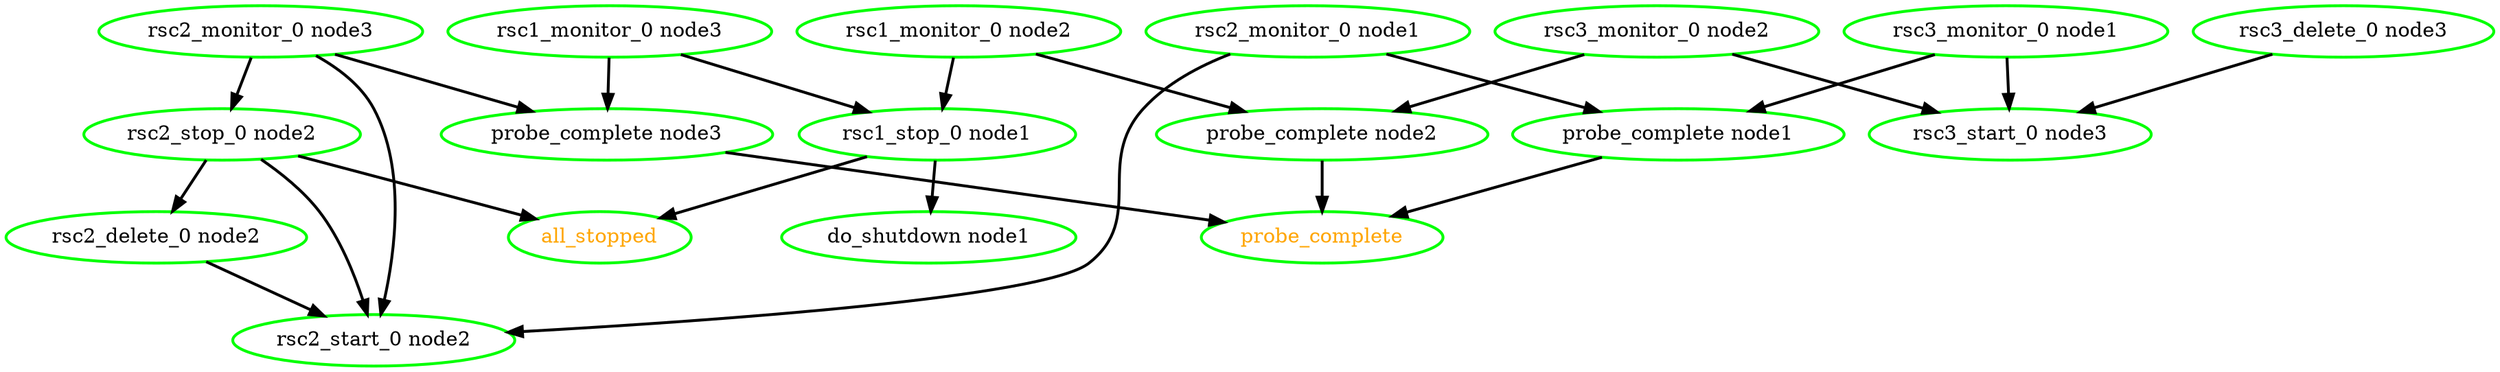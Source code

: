  digraph "g" {
"all_stopped" [ style=bold color="green" fontcolor="orange" ]
"do_shutdown node1" [ style=bold color="green" fontcolor="black" ]
"probe_complete node1" -> "probe_complete" [ style = bold]
"probe_complete node1" [ style=bold color="green" fontcolor="black" ]
"probe_complete node2" -> "probe_complete" [ style = bold]
"probe_complete node2" [ style=bold color="green" fontcolor="black" ]
"probe_complete node3" -> "probe_complete" [ style = bold]
"probe_complete node3" [ style=bold color="green" fontcolor="black" ]
"probe_complete" [ style=bold color="green" fontcolor="orange" ]
"rsc1_monitor_0 node2" -> "probe_complete node2" [ style = bold]
"rsc1_monitor_0 node2" -> "rsc1_stop_0 node1" [ style = bold]
"rsc1_monitor_0 node2" [ style=bold color="green" fontcolor="black" ]
"rsc1_monitor_0 node3" -> "probe_complete node3" [ style = bold]
"rsc1_monitor_0 node3" -> "rsc1_stop_0 node1" [ style = bold]
"rsc1_monitor_0 node3" [ style=bold color="green" fontcolor="black" ]
"rsc1_stop_0 node1" -> "all_stopped" [ style = bold]
"rsc1_stop_0 node1" -> "do_shutdown node1" [ style = bold]
"rsc1_stop_0 node1" [ style=bold color="green" fontcolor="black" ]
"rsc2_delete_0 node2" -> "rsc2_start_0 node2" [ style = bold]
"rsc2_delete_0 node2" [ style=bold color="green" fontcolor="black" ]
"rsc2_monitor_0 node1" -> "probe_complete node1" [ style = bold]
"rsc2_monitor_0 node1" -> "rsc2_start_0 node2" [ style = bold]
"rsc2_monitor_0 node1" [ style=bold color="green" fontcolor="black" ]
"rsc2_monitor_0 node3" -> "probe_complete node3" [ style = bold]
"rsc2_monitor_0 node3" -> "rsc2_start_0 node2" [ style = bold]
"rsc2_monitor_0 node3" -> "rsc2_stop_0 node2" [ style = bold]
"rsc2_monitor_0 node3" [ style=bold color="green" fontcolor="black" ]
"rsc2_start_0 node2" [ style=bold color="green" fontcolor="black" ]
"rsc2_stop_0 node2" -> "all_stopped" [ style = bold]
"rsc2_stop_0 node2" -> "rsc2_delete_0 node2" [ style = bold]
"rsc2_stop_0 node2" -> "rsc2_start_0 node2" [ style = bold]
"rsc2_stop_0 node2" [ style=bold color="green" fontcolor="black" ]
"rsc3_delete_0 node3" -> "rsc3_start_0 node3" [ style = bold]
"rsc3_delete_0 node3" [ style=bold color="green" fontcolor="black"]
"rsc3_monitor_0 node1" -> "probe_complete node1" [ style = bold]
"rsc3_monitor_0 node1" -> "rsc3_start_0 node3" [ style = bold]
"rsc3_monitor_0 node1" [ style=bold color="green" fontcolor="black" ]
"rsc3_monitor_0 node2" -> "probe_complete node2" [ style = bold]
"rsc3_monitor_0 node2" -> "rsc3_start_0 node3" [ style = bold]
"rsc3_monitor_0 node2" [ style=bold color="green" fontcolor="black" ]
"rsc3_start_0 node3" [ style=bold color="green" fontcolor="black" ]
}
